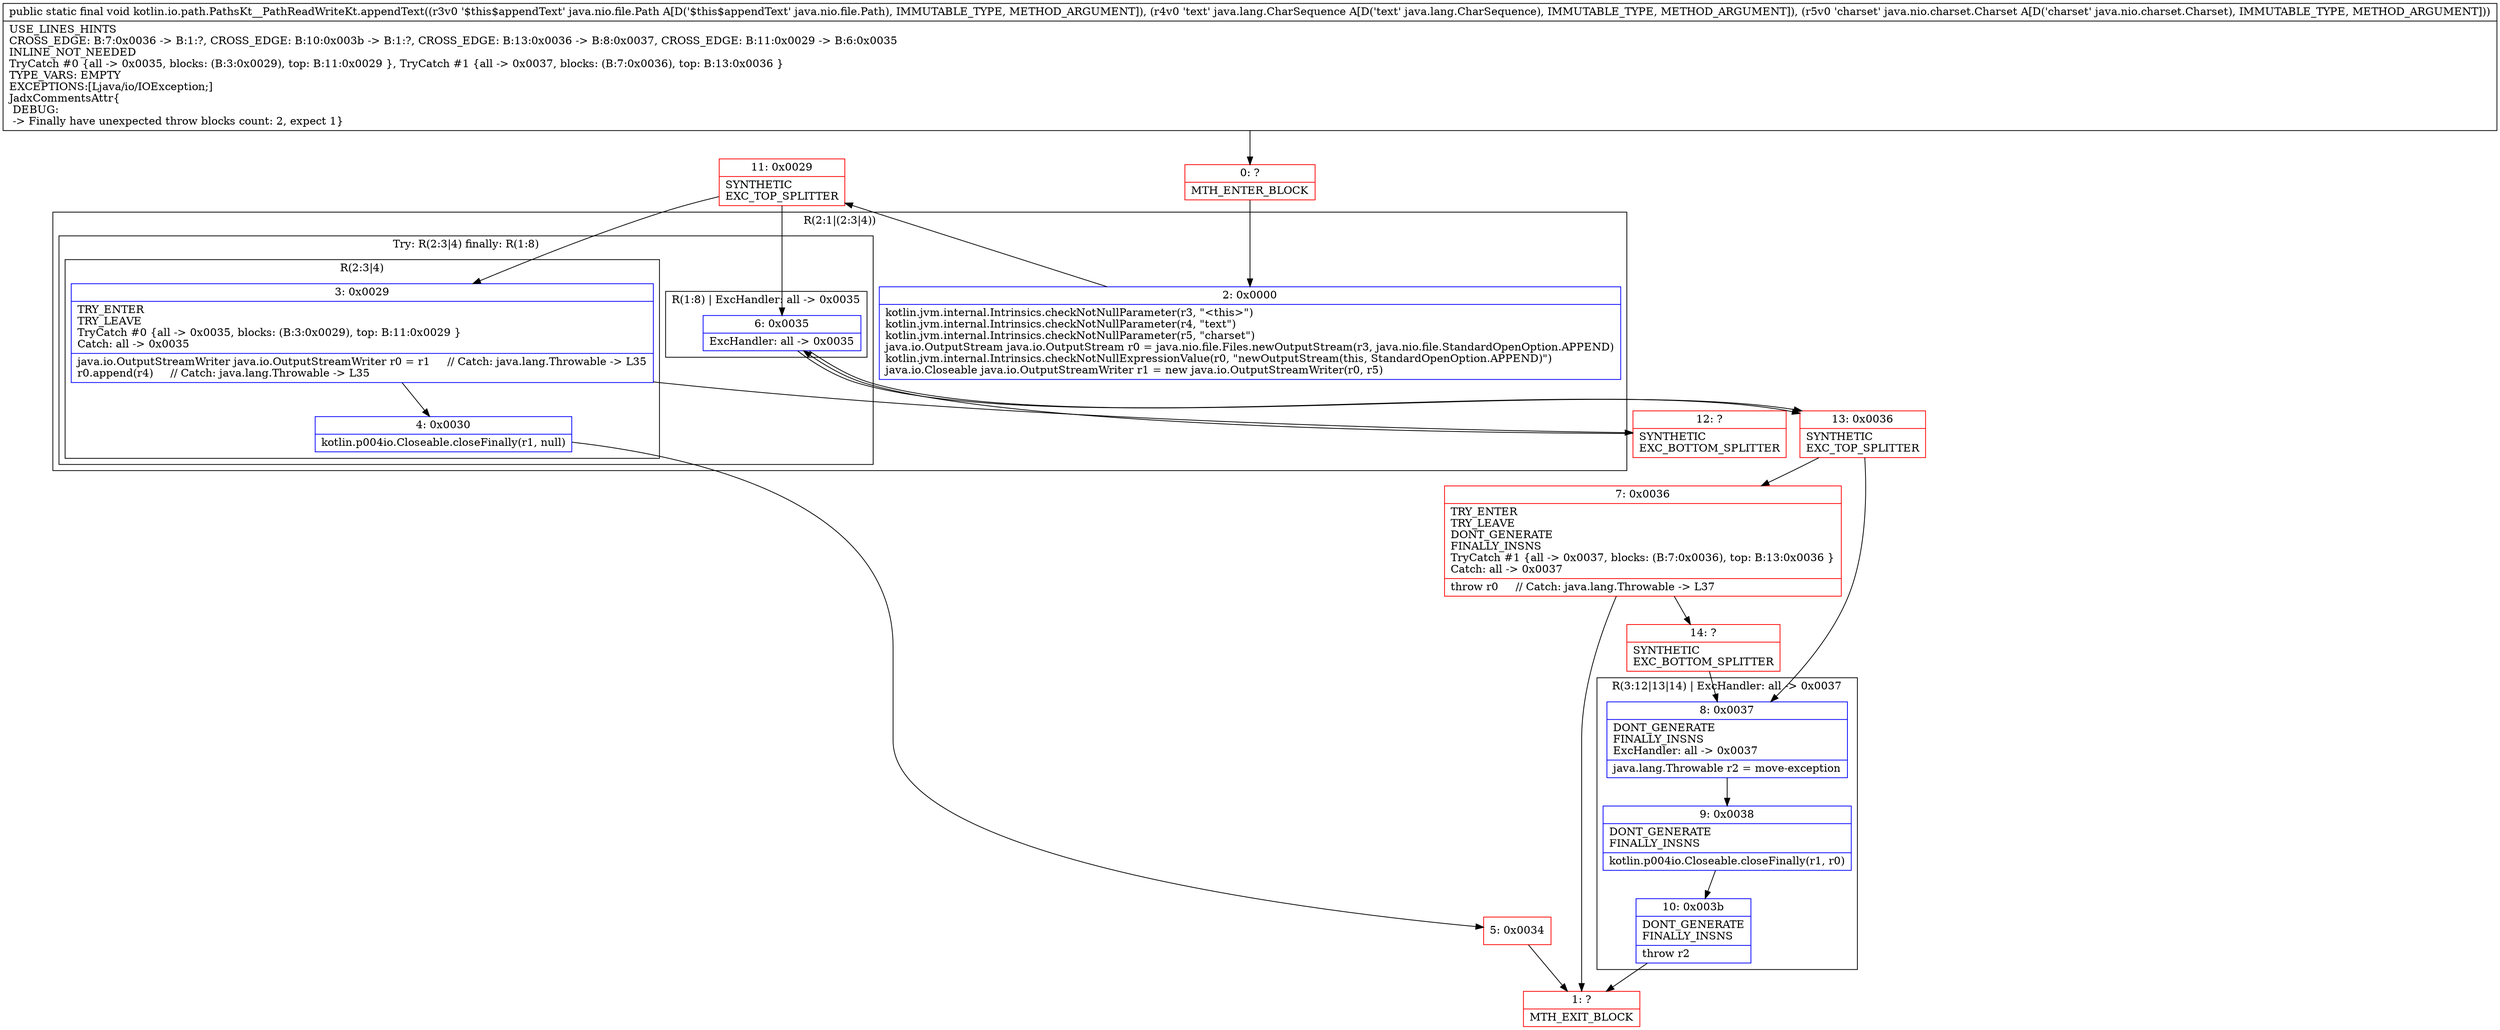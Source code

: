 digraph "CFG forkotlin.io.path.PathsKt__PathReadWriteKt.appendText(Ljava\/nio\/file\/Path;Ljava\/lang\/CharSequence;Ljava\/nio\/charset\/Charset;)V" {
subgraph cluster_Region_610067232 {
label = "R(2:1|(2:3|4))";
node [shape=record,color=blue];
Node_2 [shape=record,label="{2\:\ 0x0000|kotlin.jvm.internal.Intrinsics.checkNotNullParameter(r3, \"\<this\>\")\lkotlin.jvm.internal.Intrinsics.checkNotNullParameter(r4, \"text\")\lkotlin.jvm.internal.Intrinsics.checkNotNullParameter(r5, \"charset\")\ljava.io.OutputStream java.io.OutputStream r0 = java.nio.file.Files.newOutputStream(r3, java.nio.file.StandardOpenOption.APPEND)\lkotlin.jvm.internal.Intrinsics.checkNotNullExpressionValue(r0, \"newOutputStream(this, StandardOpenOption.APPEND)\")\ljava.io.Closeable java.io.OutputStreamWriter r1 = new java.io.OutputStreamWriter(r0, r5)\l}"];
subgraph cluster_TryCatchRegion_2097537170 {
label = "Try: R(2:3|4) finally: R(1:8)";
node [shape=record,color=blue];
subgraph cluster_Region_127984117 {
label = "R(2:3|4)";
node [shape=record,color=blue];
Node_3 [shape=record,label="{3\:\ 0x0029|TRY_ENTER\lTRY_LEAVE\lTryCatch #0 \{all \-\> 0x0035, blocks: (B:3:0x0029), top: B:11:0x0029 \}\lCatch: all \-\> 0x0035\l|java.io.OutputStreamWriter java.io.OutputStreamWriter r0 = r1     \/\/ Catch: java.lang.Throwable \-\> L35\lr0.append(r4)     \/\/ Catch: java.lang.Throwable \-\> L35\l}"];
Node_4 [shape=record,label="{4\:\ 0x0030|kotlin.p004io.Closeable.closeFinally(r1, null)\l}"];
}
subgraph cluster_Region_999620508 {
label = "R(1:8) | ExcHandler: all \-\> 0x0035\l";
node [shape=record,color=blue];
Node_6 [shape=record,label="{6\:\ 0x0035|ExcHandler: all \-\> 0x0035\l}"];
}
}
}
subgraph cluster_Region_999620508 {
label = "R(1:8) | ExcHandler: all \-\> 0x0035\l";
node [shape=record,color=blue];
Node_6 [shape=record,label="{6\:\ 0x0035|ExcHandler: all \-\> 0x0035\l}"];
}
subgraph cluster_Region_906838941 {
label = "R(3:12|13|14) | ExcHandler: all \-\> 0x0037\l";
node [shape=record,color=blue];
Node_8 [shape=record,label="{8\:\ 0x0037|DONT_GENERATE\lFINALLY_INSNS\lExcHandler: all \-\> 0x0037\l|java.lang.Throwable r2 = move\-exception\l}"];
Node_9 [shape=record,label="{9\:\ 0x0038|DONT_GENERATE\lFINALLY_INSNS\l|kotlin.p004io.Closeable.closeFinally(r1, r0)\l}"];
Node_10 [shape=record,label="{10\:\ 0x003b|DONT_GENERATE\lFINALLY_INSNS\l|throw r2\l}"];
}
Node_0 [shape=record,color=red,label="{0\:\ ?|MTH_ENTER_BLOCK\l}"];
Node_11 [shape=record,color=red,label="{11\:\ 0x0029|SYNTHETIC\lEXC_TOP_SPLITTER\l}"];
Node_5 [shape=record,color=red,label="{5\:\ 0x0034}"];
Node_1 [shape=record,color=red,label="{1\:\ ?|MTH_EXIT_BLOCK\l}"];
Node_12 [shape=record,color=red,label="{12\:\ ?|SYNTHETIC\lEXC_BOTTOM_SPLITTER\l}"];
Node_13 [shape=record,color=red,label="{13\:\ 0x0036|SYNTHETIC\lEXC_TOP_SPLITTER\l}"];
Node_7 [shape=record,color=red,label="{7\:\ 0x0036|TRY_ENTER\lTRY_LEAVE\lDONT_GENERATE\lFINALLY_INSNS\lTryCatch #1 \{all \-\> 0x0037, blocks: (B:7:0x0036), top: B:13:0x0036 \}\lCatch: all \-\> 0x0037\l|throw r0     \/\/ Catch: java.lang.Throwable \-\> L37\l}"];
Node_14 [shape=record,color=red,label="{14\:\ ?|SYNTHETIC\lEXC_BOTTOM_SPLITTER\l}"];
MethodNode[shape=record,label="{public static final void kotlin.io.path.PathsKt__PathReadWriteKt.appendText((r3v0 '$this$appendText' java.nio.file.Path A[D('$this$appendText' java.nio.file.Path), IMMUTABLE_TYPE, METHOD_ARGUMENT]), (r4v0 'text' java.lang.CharSequence A[D('text' java.lang.CharSequence), IMMUTABLE_TYPE, METHOD_ARGUMENT]), (r5v0 'charset' java.nio.charset.Charset A[D('charset' java.nio.charset.Charset), IMMUTABLE_TYPE, METHOD_ARGUMENT]))  | USE_LINES_HINTS\lCROSS_EDGE: B:7:0x0036 \-\> B:1:?, CROSS_EDGE: B:10:0x003b \-\> B:1:?, CROSS_EDGE: B:13:0x0036 \-\> B:8:0x0037, CROSS_EDGE: B:11:0x0029 \-\> B:6:0x0035\lINLINE_NOT_NEEDED\lTryCatch #0 \{all \-\> 0x0035, blocks: (B:3:0x0029), top: B:11:0x0029 \}, TryCatch #1 \{all \-\> 0x0037, blocks: (B:7:0x0036), top: B:13:0x0036 \}\lTYPE_VARS: EMPTY\lEXCEPTIONS:[Ljava\/io\/IOException;]\lJadxCommentsAttr\{\l DEBUG: \l \-\> Finally have unexpected throw blocks count: 2, expect 1\}\l}"];
MethodNode -> Node_0;Node_2 -> Node_11;
Node_3 -> Node_4;
Node_3 -> Node_12;
Node_4 -> Node_5;
Node_6 -> Node_13;
Node_6 -> Node_13;
Node_8 -> Node_9;
Node_9 -> Node_10;
Node_10 -> Node_1;
Node_0 -> Node_2;
Node_11 -> Node_3;
Node_11 -> Node_6;
Node_5 -> Node_1;
Node_12 -> Node_6;
Node_13 -> Node_7;
Node_13 -> Node_8;
Node_7 -> Node_1;
Node_7 -> Node_14;
Node_14 -> Node_8;
}

